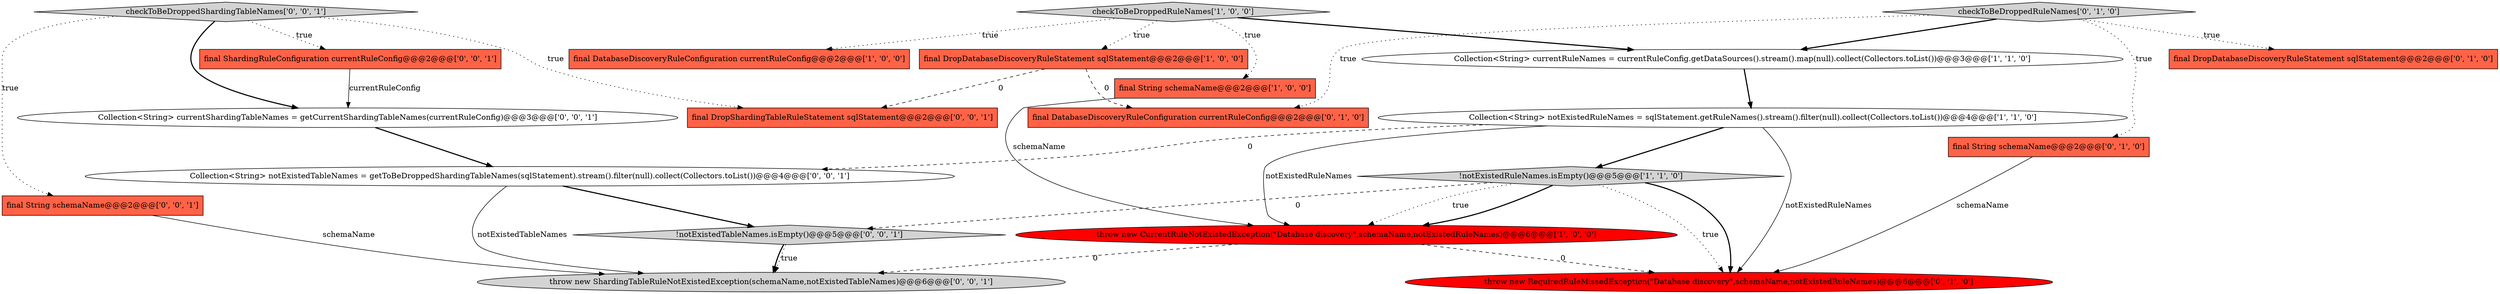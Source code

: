 digraph {
16 [style = filled, label = "throw new ShardingTableRuleNotExistedException(schemaName,notExistedTableNames)@@@6@@@['0', '0', '1']", fillcolor = lightgray, shape = ellipse image = "AAA0AAABBB3BBB"];
10 [style = filled, label = "checkToBeDroppedRuleNames['0', '1', '0']", fillcolor = lightgray, shape = diamond image = "AAA0AAABBB2BBB"];
18 [style = filled, label = "final DropShardingTableRuleStatement sqlStatement@@@2@@@['0', '0', '1']", fillcolor = tomato, shape = box image = "AAA0AAABBB3BBB"];
17 [style = filled, label = "checkToBeDroppedShardingTableNames['0', '0', '1']", fillcolor = lightgray, shape = diamond image = "AAA0AAABBB3BBB"];
2 [style = filled, label = "throw new CurrentRuleNotExistedException(\"Database discovery\",schemaName,notExistedRuleNames)@@@6@@@['1', '0', '0']", fillcolor = red, shape = ellipse image = "AAA1AAABBB1BBB"];
0 [style = filled, label = "Collection<String> currentRuleNames = currentRuleConfig.getDataSources().stream().map(null).collect(Collectors.toList())@@@3@@@['1', '1', '0']", fillcolor = white, shape = ellipse image = "AAA0AAABBB1BBB"];
15 [style = filled, label = "!notExistedTableNames.isEmpty()@@@5@@@['0', '0', '1']", fillcolor = lightgray, shape = diamond image = "AAA0AAABBB3BBB"];
12 [style = filled, label = "final DatabaseDiscoveryRuleConfiguration currentRuleConfig@@@2@@@['0', '1', '0']", fillcolor = tomato, shape = box image = "AAA1AAABBB2BBB"];
13 [style = filled, label = "final String schemaName@@@2@@@['0', '0', '1']", fillcolor = tomato, shape = box image = "AAA0AAABBB3BBB"];
19 [style = filled, label = "Collection<String> currentShardingTableNames = getCurrentShardingTableNames(currentRuleConfig)@@@3@@@['0', '0', '1']", fillcolor = white, shape = ellipse image = "AAA0AAABBB3BBB"];
11 [style = filled, label = "final DropDatabaseDiscoveryRuleStatement sqlStatement@@@2@@@['0', '1', '0']", fillcolor = tomato, shape = box image = "AAA0AAABBB2BBB"];
5 [style = filled, label = "final String schemaName@@@2@@@['1', '0', '0']", fillcolor = tomato, shape = box image = "AAA0AAABBB1BBB"];
4 [style = filled, label = "checkToBeDroppedRuleNames['1', '0', '0']", fillcolor = lightgray, shape = diamond image = "AAA0AAABBB1BBB"];
1 [style = filled, label = "final DatabaseDiscoveryRuleConfiguration currentRuleConfig@@@2@@@['1', '0', '0']", fillcolor = tomato, shape = box image = "AAA0AAABBB1BBB"];
3 [style = filled, label = "Collection<String> notExistedRuleNames = sqlStatement.getRuleNames().stream().filter(null).collect(Collectors.toList())@@@4@@@['1', '1', '0']", fillcolor = white, shape = ellipse image = "AAA0AAABBB1BBB"];
20 [style = filled, label = "Collection<String> notExistedTableNames = getToBeDroppedShardingTableNames(sqlStatement).stream().filter(null).collect(Collectors.toList())@@@4@@@['0', '0', '1']", fillcolor = white, shape = ellipse image = "AAA0AAABBB3BBB"];
6 [style = filled, label = "!notExistedRuleNames.isEmpty()@@@5@@@['1', '1', '0']", fillcolor = lightgray, shape = diamond image = "AAA0AAABBB1BBB"];
7 [style = filled, label = "final DropDatabaseDiscoveryRuleStatement sqlStatement@@@2@@@['1', '0', '0']", fillcolor = tomato, shape = box image = "AAA1AAABBB1BBB"];
8 [style = filled, label = "throw new RequiredRuleMissedException(\"Database discovery\",schemaName,notExistedRuleNames)@@@6@@@['0', '1', '0']", fillcolor = red, shape = ellipse image = "AAA1AAABBB2BBB"];
14 [style = filled, label = "final ShardingRuleConfiguration currentRuleConfig@@@2@@@['0', '0', '1']", fillcolor = tomato, shape = box image = "AAA0AAABBB3BBB"];
9 [style = filled, label = "final String schemaName@@@2@@@['0', '1', '0']", fillcolor = tomato, shape = box image = "AAA0AAABBB2BBB"];
13->16 [style = solid, label="schemaName"];
0->3 [style = bold, label=""];
4->5 [style = dotted, label="true"];
10->12 [style = dotted, label="true"];
7->18 [style = dashed, label="0"];
17->18 [style = dotted, label="true"];
4->1 [style = dotted, label="true"];
19->20 [style = bold, label=""];
17->14 [style = dotted, label="true"];
4->7 [style = dotted, label="true"];
3->6 [style = bold, label=""];
15->16 [style = dotted, label="true"];
15->16 [style = bold, label=""];
10->9 [style = dotted, label="true"];
2->8 [style = dashed, label="0"];
17->19 [style = bold, label=""];
4->0 [style = bold, label=""];
6->2 [style = bold, label=""];
5->2 [style = solid, label="schemaName"];
6->2 [style = dotted, label="true"];
10->11 [style = dotted, label="true"];
6->15 [style = dashed, label="0"];
6->8 [style = dotted, label="true"];
2->16 [style = dashed, label="0"];
10->0 [style = bold, label=""];
6->8 [style = bold, label=""];
3->20 [style = dashed, label="0"];
14->19 [style = solid, label="currentRuleConfig"];
7->12 [style = dashed, label="0"];
20->16 [style = solid, label="notExistedTableNames"];
9->8 [style = solid, label="schemaName"];
17->13 [style = dotted, label="true"];
20->15 [style = bold, label=""];
3->8 [style = solid, label="notExistedRuleNames"];
3->2 [style = solid, label="notExistedRuleNames"];
}

